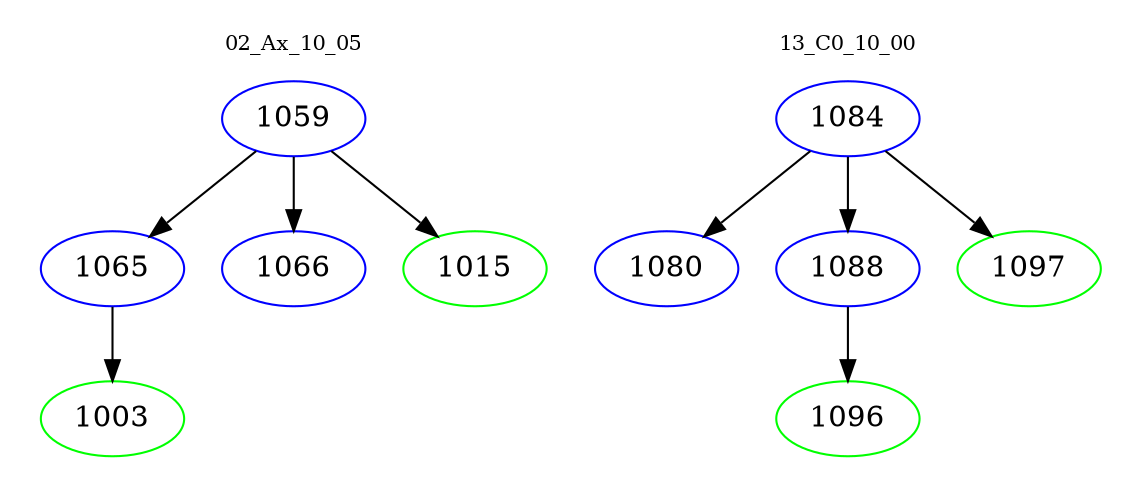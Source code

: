 digraph{
subgraph cluster_0 {
color = white
label = "02_Ax_10_05";
fontsize=10;
T0_1059 [label="1059", color="blue"]
T0_1059 -> T0_1065 [color="black"]
T0_1065 [label="1065", color="blue"]
T0_1065 -> T0_1003 [color="black"]
T0_1003 [label="1003", color="green"]
T0_1059 -> T0_1066 [color="black"]
T0_1066 [label="1066", color="blue"]
T0_1059 -> T0_1015 [color="black"]
T0_1015 [label="1015", color="green"]
}
subgraph cluster_1 {
color = white
label = "13_C0_10_00";
fontsize=10;
T1_1084 [label="1084", color="blue"]
T1_1084 -> T1_1080 [color="black"]
T1_1080 [label="1080", color="blue"]
T1_1084 -> T1_1088 [color="black"]
T1_1088 [label="1088", color="blue"]
T1_1088 -> T1_1096 [color="black"]
T1_1096 [label="1096", color="green"]
T1_1084 -> T1_1097 [color="black"]
T1_1097 [label="1097", color="green"]
}
}
